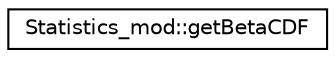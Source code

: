 digraph "Graphical Class Hierarchy"
{
 // LATEX_PDF_SIZE
  edge [fontname="Helvetica",fontsize="10",labelfontname="Helvetica",labelfontsize="10"];
  node [fontname="Helvetica",fontsize="10",shape=record];
  rankdir="LR";
  Node0 [label="Statistics_mod::getBetaCDF",height=0.2,width=0.4,color="black", fillcolor="white", style="filled",URL="$interfaceStatistics__mod_1_1getBetaCDF.html",tooltip=" "];
}
